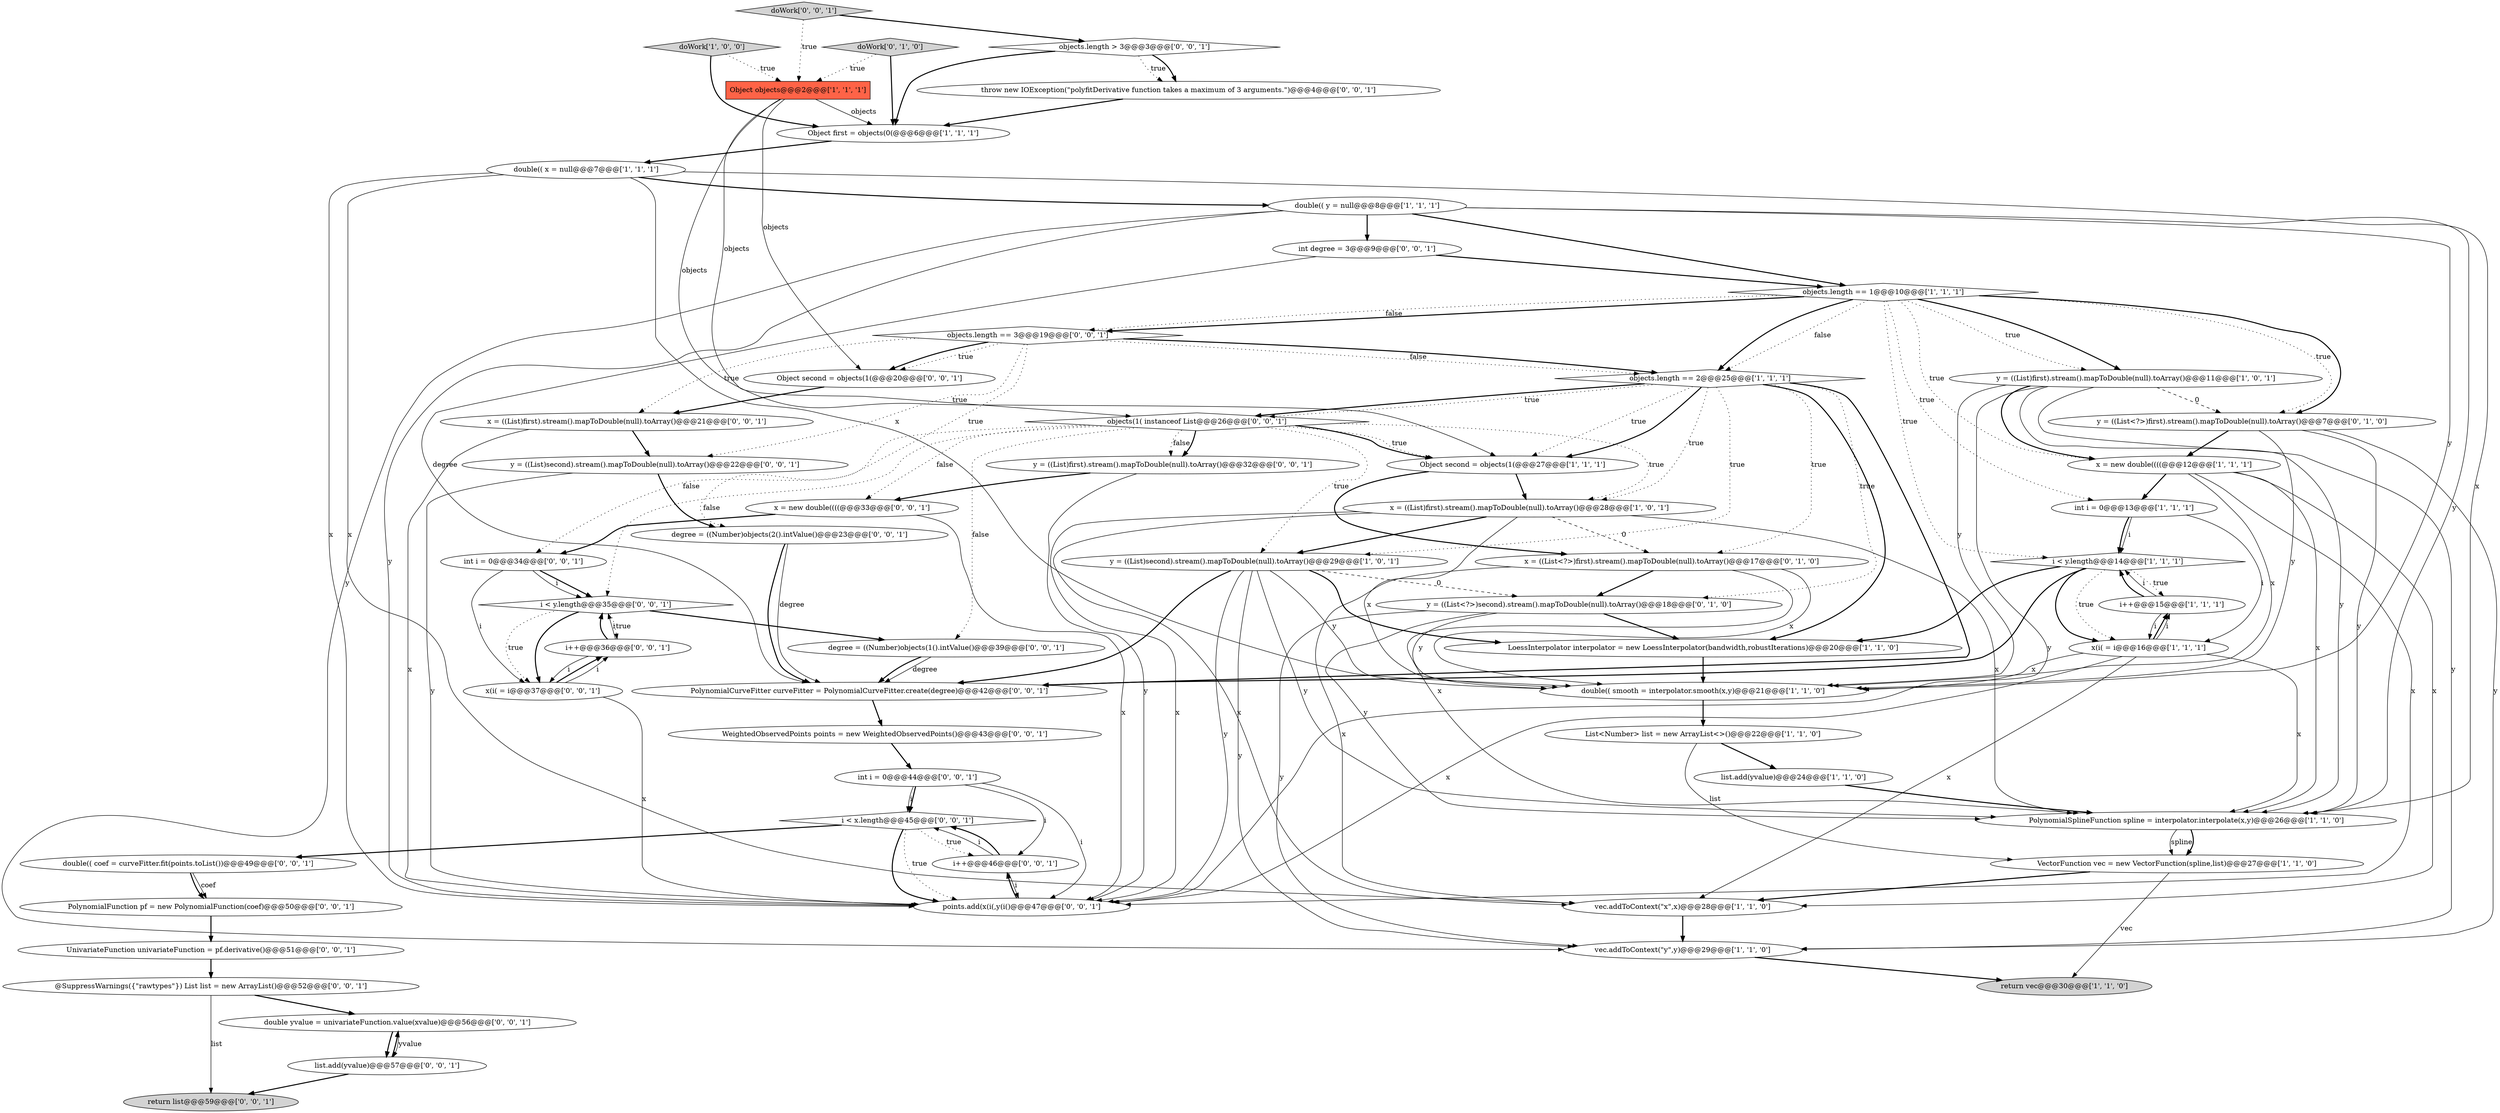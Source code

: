 digraph {
6 [style = filled, label = "return vec@@@30@@@['1', '1', '0']", fillcolor = lightgray, shape = ellipse image = "AAA0AAABBB1BBB"];
30 [style = filled, label = "int i = 0@@@44@@@['0', '0', '1']", fillcolor = white, shape = ellipse image = "AAA0AAABBB3BBB"];
39 [style = filled, label = "i++@@@36@@@['0', '0', '1']", fillcolor = white, shape = ellipse image = "AAA0AAABBB3BBB"];
9 [style = filled, label = "list.add(yvalue)@@@24@@@['1', '1', '0']", fillcolor = white, shape = ellipse image = "AAA0AAABBB1BBB"];
40 [style = filled, label = "throw new IOException(\"polyfitDerivative function takes a maximum of 3 arguments.\")@@@4@@@['0', '0', '1']", fillcolor = white, shape = ellipse image = "AAA0AAABBB3BBB"];
41 [style = filled, label = "list.add(yvalue)@@@57@@@['0', '0', '1']", fillcolor = white, shape = ellipse image = "AAA0AAABBB3BBB"];
29 [style = filled, label = "WeightedObservedPoints points = new WeightedObservedPoints()@@@43@@@['0', '0', '1']", fillcolor = white, shape = ellipse image = "AAA0AAABBB3BBB"];
32 [style = filled, label = "x = ((List)first).stream().mapToDouble(null).toArray()@@@21@@@['0', '0', '1']", fillcolor = white, shape = ellipse image = "AAA0AAABBB3BBB"];
43 [style = filled, label = "y = ((List)first).stream().mapToDouble(null).toArray()@@@32@@@['0', '0', '1']", fillcolor = white, shape = ellipse image = "AAA0AAABBB3BBB"];
27 [style = filled, label = "y = ((List<?>)second).stream().mapToDouble(null).toArray()@@@18@@@['0', '1', '0']", fillcolor = white, shape = ellipse image = "AAA1AAABBB2BBB"];
36 [style = filled, label = "x = new double((((@@@33@@@['0', '0', '1']", fillcolor = white, shape = ellipse image = "AAA0AAABBB3BBB"];
3 [style = filled, label = "doWork['1', '0', '0']", fillcolor = lightgray, shape = diamond image = "AAA0AAABBB1BBB"];
18 [style = filled, label = "objects.length == 1@@@10@@@['1', '1', '1']", fillcolor = white, shape = diamond image = "AAA0AAABBB1BBB"];
20 [style = filled, label = "int i = 0@@@13@@@['1', '1', '1']", fillcolor = white, shape = ellipse image = "AAA0AAABBB1BBB"];
52 [style = filled, label = "i < y.length@@@35@@@['0', '0', '1']", fillcolor = white, shape = diamond image = "AAA0AAABBB3BBB"];
22 [style = filled, label = "objects.length == 2@@@25@@@['1', '1', '1']", fillcolor = white, shape = diamond image = "AAA0AAABBB1BBB"];
31 [style = filled, label = "return list@@@59@@@['0', '0', '1']", fillcolor = lightgray, shape = ellipse image = "AAA0AAABBB3BBB"];
21 [style = filled, label = "vec.addToContext(\"x\",x)@@@28@@@['1', '1', '0']", fillcolor = white, shape = ellipse image = "AAA0AAABBB1BBB"];
38 [style = filled, label = "objects.length == 3@@@19@@@['0', '0', '1']", fillcolor = white, shape = diamond image = "AAA0AAABBB3BBB"];
13 [style = filled, label = "i < y.length@@@14@@@['1', '1', '1']", fillcolor = white, shape = diamond image = "AAA0AAABBB1BBB"];
58 [style = filled, label = "@SuppressWarnings({\"rawtypes\"}) List list = new ArrayList()@@@52@@@['0', '0', '1']", fillcolor = white, shape = ellipse image = "AAA0AAABBB3BBB"];
24 [style = filled, label = "i++@@@15@@@['1', '1', '1']", fillcolor = white, shape = ellipse image = "AAA0AAABBB1BBB"];
56 [style = filled, label = "PolynomialFunction pf = new PolynomialFunction(coef)@@@50@@@['0', '0', '1']", fillcolor = white, shape = ellipse image = "AAA0AAABBB3BBB"];
4 [style = filled, label = "List<Number> list = new ArrayList<>()@@@22@@@['1', '1', '0']", fillcolor = white, shape = ellipse image = "AAA0AAABBB1BBB"];
10 [style = filled, label = "VectorFunction vec = new VectorFunction(spline,list)@@@27@@@['1', '1', '0']", fillcolor = white, shape = ellipse image = "AAA0AAABBB1BBB"];
44 [style = filled, label = "double yvalue = univariateFunction.value(xvalue)@@@56@@@['0', '0', '1']", fillcolor = white, shape = ellipse image = "AAA0AAABBB3BBB"];
53 [style = filled, label = "PolynomialCurveFitter curveFitter = PolynomialCurveFitter.create(degree)@@@42@@@['0', '0', '1']", fillcolor = white, shape = ellipse image = "AAA0AAABBB3BBB"];
2 [style = filled, label = "vec.addToContext(\"y\",y)@@@29@@@['1', '1', '0']", fillcolor = white, shape = ellipse image = "AAA0AAABBB1BBB"];
14 [style = filled, label = "x = ((List)first).stream().mapToDouble(null).toArray()@@@28@@@['1', '0', '1']", fillcolor = white, shape = ellipse image = "AAA0AAABBB1BBB"];
57 [style = filled, label = "double(( coef = curveFitter.fit(points.toList())@@@49@@@['0', '0', '1']", fillcolor = white, shape = ellipse image = "AAA0AAABBB3BBB"];
11 [style = filled, label = "Object second = objects(1(@@@27@@@['1', '1', '1']", fillcolor = white, shape = ellipse image = "AAA0AAABBB1BBB"];
23 [style = filled, label = "y = ((List)first).stream().mapToDouble(null).toArray()@@@11@@@['1', '0', '1']", fillcolor = white, shape = ellipse image = "AAA0AAABBB1BBB"];
34 [style = filled, label = "objects.length > 3@@@3@@@['0', '0', '1']", fillcolor = white, shape = diamond image = "AAA0AAABBB3BBB"];
1 [style = filled, label = "Object objects@@@2@@@['1', '1', '1']", fillcolor = tomato, shape = box image = "AAA0AAABBB1BBB"];
42 [style = filled, label = "y = ((List)second).stream().mapToDouble(null).toArray()@@@22@@@['0', '0', '1']", fillcolor = white, shape = ellipse image = "AAA0AAABBB3BBB"];
5 [style = filled, label = "Object first = objects(0(@@@6@@@['1', '1', '1']", fillcolor = white, shape = ellipse image = "AAA0AAABBB1BBB"];
48 [style = filled, label = "i < x.length@@@45@@@['0', '0', '1']", fillcolor = white, shape = diamond image = "AAA0AAABBB3BBB"];
33 [style = filled, label = "doWork['0', '0', '1']", fillcolor = lightgray, shape = diamond image = "AAA0AAABBB3BBB"];
45 [style = filled, label = "degree = ((Number)objects(2().intValue()@@@23@@@['0', '0', '1']", fillcolor = white, shape = ellipse image = "AAA0AAABBB3BBB"];
19 [style = filled, label = "double(( smooth = interpolator.smooth(x,y)@@@21@@@['1', '1', '0']", fillcolor = white, shape = ellipse image = "AAA0AAABBB1BBB"];
51 [style = filled, label = "int i = 0@@@34@@@['0', '0', '1']", fillcolor = white, shape = ellipse image = "AAA0AAABBB3BBB"];
15 [style = filled, label = "double(( x = null@@@7@@@['1', '1', '1']", fillcolor = white, shape = ellipse image = "AAA0AAABBB1BBB"];
46 [style = filled, label = "Object second = objects(1(@@@20@@@['0', '0', '1']", fillcolor = white, shape = ellipse image = "AAA0AAABBB3BBB"];
26 [style = filled, label = "doWork['0', '1', '0']", fillcolor = lightgray, shape = diamond image = "AAA0AAABBB2BBB"];
47 [style = filled, label = "x(i( = i@@@37@@@['0', '0', '1']", fillcolor = white, shape = ellipse image = "AAA0AAABBB3BBB"];
8 [style = filled, label = "double(( y = null@@@8@@@['1', '1', '1']", fillcolor = white, shape = ellipse image = "AAA0AAABBB1BBB"];
49 [style = filled, label = "i++@@@46@@@['0', '0', '1']", fillcolor = white, shape = ellipse image = "AAA0AAABBB3BBB"];
12 [style = filled, label = "x = new double((((@@@12@@@['1', '1', '1']", fillcolor = white, shape = ellipse image = "AAA0AAABBB1BBB"];
37 [style = filled, label = "int degree = 3@@@9@@@['0', '0', '1']", fillcolor = white, shape = ellipse image = "AAA0AAABBB3BBB"];
16 [style = filled, label = "LoessInterpolator interpolator = new LoessInterpolator(bandwidth,robustIterations)@@@20@@@['1', '1', '0']", fillcolor = white, shape = ellipse image = "AAA0AAABBB1BBB"];
25 [style = filled, label = "y = ((List<?>)first).stream().mapToDouble(null).toArray()@@@7@@@['0', '1', '0']", fillcolor = white, shape = ellipse image = "AAA1AAABBB2BBB"];
35 [style = filled, label = "degree = ((Number)objects(1().intValue()@@@39@@@['0', '0', '1']", fillcolor = white, shape = ellipse image = "AAA0AAABBB3BBB"];
50 [style = filled, label = "objects(1( instanceof List@@@26@@@['0', '0', '1']", fillcolor = white, shape = diamond image = "AAA0AAABBB3BBB"];
55 [style = filled, label = "UnivariateFunction univariateFunction = pf.derivative()@@@51@@@['0', '0', '1']", fillcolor = white, shape = ellipse image = "AAA0AAABBB3BBB"];
17 [style = filled, label = "PolynomialSplineFunction spline = interpolator.interpolate(x,y)@@@26@@@['1', '1', '0']", fillcolor = white, shape = ellipse image = "AAA0AAABBB1BBB"];
0 [style = filled, label = "y = ((List)second).stream().mapToDouble(null).toArray()@@@29@@@['1', '0', '1']", fillcolor = white, shape = ellipse image = "AAA0AAABBB1BBB"];
54 [style = filled, label = "points.add(x(i(,y(i()@@@47@@@['0', '0', '1']", fillcolor = white, shape = ellipse image = "AAA0AAABBB3BBB"];
28 [style = filled, label = "x = ((List<?>)first).stream().mapToDouble(null).toArray()@@@17@@@['0', '1', '0']", fillcolor = white, shape = ellipse image = "AAA1AAABBB2BBB"];
7 [style = filled, label = "x(i( = i@@@16@@@['1', '1', '1']", fillcolor = white, shape = ellipse image = "AAA0AAABBB1BBB"];
24->13 [style = bold, label=""];
10->21 [style = bold, label=""];
34->40 [style = dotted, label="true"];
7->24 [style = bold, label=""];
27->2 [style = solid, label="y"];
44->41 [style = solid, label="yvalue"];
55->58 [style = bold, label=""];
24->7 [style = solid, label="i"];
3->1 [style = dotted, label="true"];
50->43 [style = dotted, label="false"];
33->34 [style = bold, label=""];
51->52 [style = bold, label=""];
14->0 [style = bold, label=""];
22->11 [style = dotted, label="true"];
23->25 [style = dashed, label="0"];
25->12 [style = bold, label=""];
57->56 [style = bold, label=""];
18->13 [style = dotted, label="true"];
0->17 [style = solid, label="y"];
57->56 [style = solid, label="coef"];
49->48 [style = solid, label="i"];
9->17 [style = bold, label=""];
4->9 [style = bold, label=""];
18->38 [style = bold, label=""];
45->53 [style = solid, label="degree"];
44->41 [style = bold, label=""];
0->53 [style = bold, label=""];
52->35 [style = bold, label=""];
22->50 [style = bold, label=""];
14->28 [style = dashed, label="0"];
51->52 [style = solid, label="i"];
1->5 [style = solid, label="objects"];
22->50 [style = dotted, label="true"];
15->8 [style = bold, label=""];
52->39 [style = dotted, label="true"];
38->46 [style = dotted, label="true"];
36->54 [style = solid, label="x"];
15->19 [style = solid, label="x"];
36->51 [style = bold, label=""];
50->43 [style = bold, label=""];
18->20 [style = dotted, label="true"];
50->36 [style = dotted, label="false"];
30->48 [style = bold, label=""];
22->28 [style = dotted, label="true"];
39->52 [style = bold, label=""];
18->22 [style = dotted, label="false"];
14->54 [style = solid, label="x"];
50->11 [style = bold, label=""];
0->2 [style = solid, label="y"];
8->54 [style = solid, label="y"];
41->44 [style = bold, label=""];
37->18 [style = bold, label=""];
23->19 [style = solid, label="y"];
50->14 [style = dotted, label="true"];
28->19 [style = solid, label="x"];
12->19 [style = solid, label="x"];
12->54 [style = solid, label="x"];
30->54 [style = solid, label="i"];
47->39 [style = bold, label=""];
48->54 [style = bold, label=""];
8->37 [style = bold, label=""];
18->23 [style = dotted, label="true"];
56->55 [style = bold, label=""];
13->24 [style = dotted, label="true"];
38->46 [style = bold, label=""];
25->2 [style = solid, label="y"];
47->39 [style = solid, label="i"];
49->54 [style = solid, label="i"];
35->53 [style = solid, label="degree"];
22->27 [style = dotted, label="true"];
8->18 [style = bold, label=""];
28->27 [style = bold, label=""];
10->6 [style = solid, label="vec"];
48->57 [style = bold, label=""];
12->20 [style = bold, label=""];
51->47 [style = solid, label="i"];
28->17 [style = solid, label="x"];
11->28 [style = bold, label=""];
23->54 [style = solid, label="y"];
7->19 [style = solid, label="x"];
40->5 [style = bold, label=""];
25->19 [style = solid, label="y"];
48->54 [style = dotted, label="true"];
17->10 [style = solid, label="spline"];
18->22 [style = bold, label=""];
58->44 [style = bold, label=""];
16->19 [style = bold, label=""];
22->16 [style = bold, label=""];
48->49 [style = dotted, label="true"];
7->17 [style = solid, label="x"];
23->2 [style = solid, label="y"];
41->31 [style = bold, label=""];
50->52 [style = dotted, label="false"];
18->38 [style = dotted, label="false"];
11->14 [style = bold, label=""];
27->19 [style = solid, label="y"];
20->7 [style = solid, label="i"];
8->2 [style = solid, label="y"];
32->42 [style = bold, label=""];
1->11 [style = solid, label="objects"];
37->53 [style = solid, label="degree"];
45->53 [style = bold, label=""];
20->13 [style = bold, label=""];
0->19 [style = solid, label="y"];
53->29 [style = bold, label=""];
4->10 [style = solid, label="list"];
22->0 [style = dotted, label="true"];
27->17 [style = solid, label="y"];
23->12 [style = bold, label=""];
13->16 [style = bold, label=""];
12->21 [style = solid, label="x"];
32->54 [style = solid, label="x"];
19->4 [style = bold, label=""];
43->36 [style = bold, label=""];
18->25 [style = dotted, label="true"];
2->6 [style = bold, label=""];
49->48 [style = bold, label=""];
58->31 [style = solid, label="list"];
35->53 [style = bold, label=""];
7->54 [style = solid, label="x"];
38->42 [style = dotted, label="true"];
14->19 [style = solid, label="x"];
38->22 [style = dotted, label="false"];
52->47 [style = dotted, label="true"];
52->47 [style = bold, label=""];
1->46 [style = solid, label="objects"];
18->23 [style = bold, label=""];
15->21 [style = solid, label="x"];
22->11 [style = bold, label=""];
29->30 [style = bold, label=""];
42->45 [style = bold, label=""];
39->47 [style = solid, label="i"];
12->17 [style = solid, label="x"];
54->49 [style = bold, label=""];
13->7 [style = bold, label=""];
42->54 [style = solid, label="y"];
28->21 [style = solid, label="x"];
15->54 [style = solid, label="x"];
7->24 [style = solid, label="i"];
0->27 [style = dashed, label="0"];
34->5 [style = bold, label=""];
46->32 [style = bold, label=""];
38->45 [style = dotted, label="true"];
24->13 [style = solid, label="i"];
39->52 [style = solid, label="i"];
14->21 [style = solid, label="x"];
43->54 [style = solid, label="y"];
18->25 [style = bold, label=""];
38->32 [style = dotted, label="true"];
34->40 [style = bold, label=""];
38->22 [style = bold, label=""];
14->17 [style = solid, label="x"];
20->13 [style = solid, label="i"];
18->12 [style = dotted, label="true"];
3->5 [style = bold, label=""];
26->1 [style = dotted, label="true"];
27->16 [style = bold, label=""];
21->2 [style = bold, label=""];
7->21 [style = solid, label="x"];
26->5 [style = bold, label=""];
13->53 [style = bold, label=""];
22->14 [style = dotted, label="true"];
15->17 [style = solid, label="x"];
50->0 [style = dotted, label="true"];
30->48 [style = solid, label="i"];
25->17 [style = solid, label="y"];
50->51 [style = dotted, label="false"];
50->11 [style = dotted, label="true"];
1->50 [style = solid, label="objects"];
8->17 [style = solid, label="y"];
30->49 [style = solid, label="i"];
22->53 [style = bold, label=""];
50->35 [style = dotted, label="false"];
33->1 [style = dotted, label="true"];
23->17 [style = solid, label="y"];
47->54 [style = solid, label="x"];
13->7 [style = dotted, label="true"];
8->19 [style = solid, label="y"];
17->10 [style = bold, label=""];
0->54 [style = solid, label="y"];
5->15 [style = bold, label=""];
0->16 [style = bold, label=""];
}
